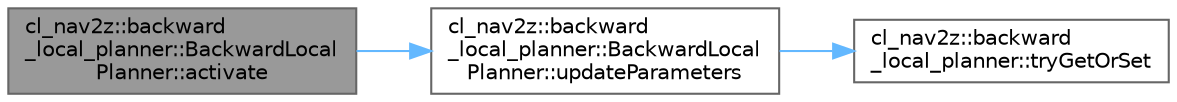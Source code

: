 digraph "cl_nav2z::backward_local_planner::BackwardLocalPlanner::activate"
{
 // LATEX_PDF_SIZE
  bgcolor="transparent";
  edge [fontname=Helvetica,fontsize=10,labelfontname=Helvetica,labelfontsize=10];
  node [fontname=Helvetica,fontsize=10,shape=box,height=0.2,width=0.4];
  rankdir="LR";
  Node1 [label="cl_nav2z::backward\l_local_planner::BackwardLocal\lPlanner::activate",height=0.2,width=0.4,color="gray40", fillcolor="grey60", style="filled", fontcolor="black",tooltip=" "];
  Node1 -> Node2 [color="steelblue1",style="solid"];
  Node2 [label="cl_nav2z::backward\l_local_planner::BackwardLocal\lPlanner::updateParameters",height=0.2,width=0.4,color="grey40", fillcolor="white", style="filled",URL="$classcl__nav2z_1_1backward__local__planner_1_1BackwardLocalPlanner.html#a3f28a41f4a818c41f2026c216e0bd39c",tooltip=" "];
  Node2 -> Node3 [color="steelblue1",style="solid"];
  Node3 [label="cl_nav2z::backward\l_local_planner::tryGetOrSet",height=0.2,width=0.4,color="grey40", fillcolor="white", style="filled",URL="$namespacecl__nav2z_1_1backward__local__planner.html#a432d8eb2168129213955575a2da12e19",tooltip=" "];
}
